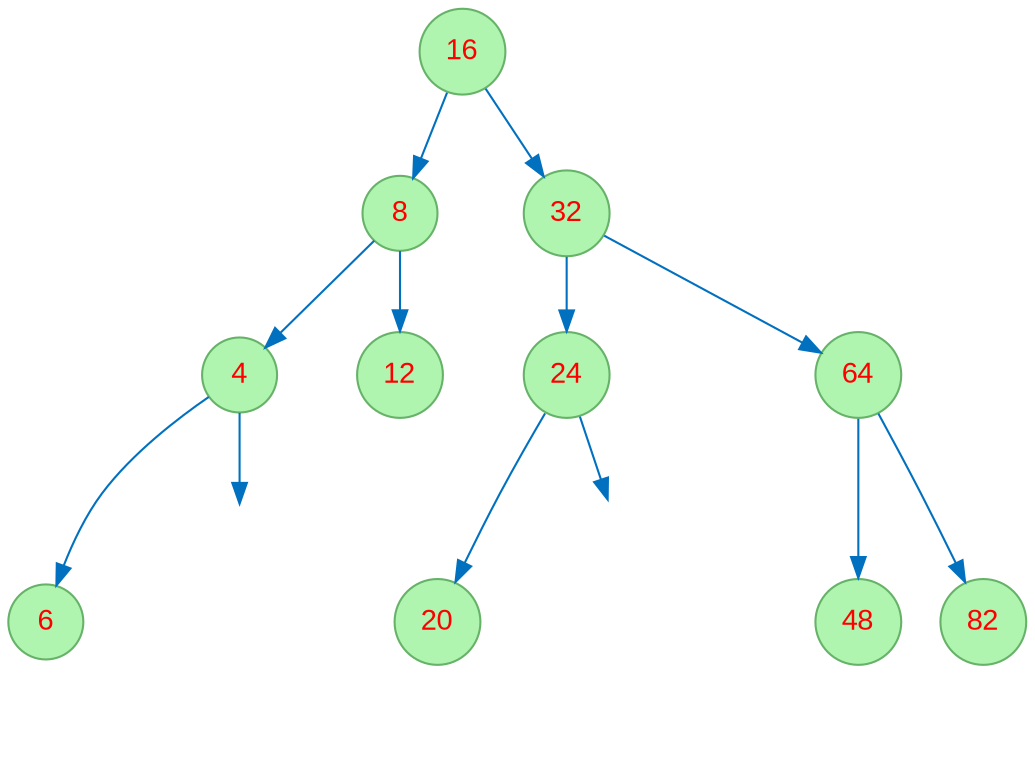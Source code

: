 digraph "tree5" {
node [fontname="Arial", fontcolor=red, shape=circle, style=filled, color="#66B268", fillcolor="#AFF4AF" ];
edge [color = "#0070BF"];
1198108795 [label="16"];
1198108795 -> 214126413;
214126413 [label="8"];
214126413 -> 396873410;
396873410 [label="4"];
396873410 -> 1706234378;
1706234378 [label="6"];
l396873410 [style=invis];
396873410 -> l396873410;
214126413 -> 1867750575;
1867750575 [label="12"];
1198108795 -> 2046562095;
2046562095 [label="32"];
2046562095 -> 1342443276;
1342443276 [label="24"];
1342443276 -> 769287236;
769287236 [label="20"];
l1342443276 [style=invis];
1342443276 -> l1342443276;
2046562095 -> 1587487668;
1587487668 [label="64"];
1587487668 -> 1199823423;
1199823423 [label="48"];
1587487668 -> 932172204;
932172204 [label="82"];
}
